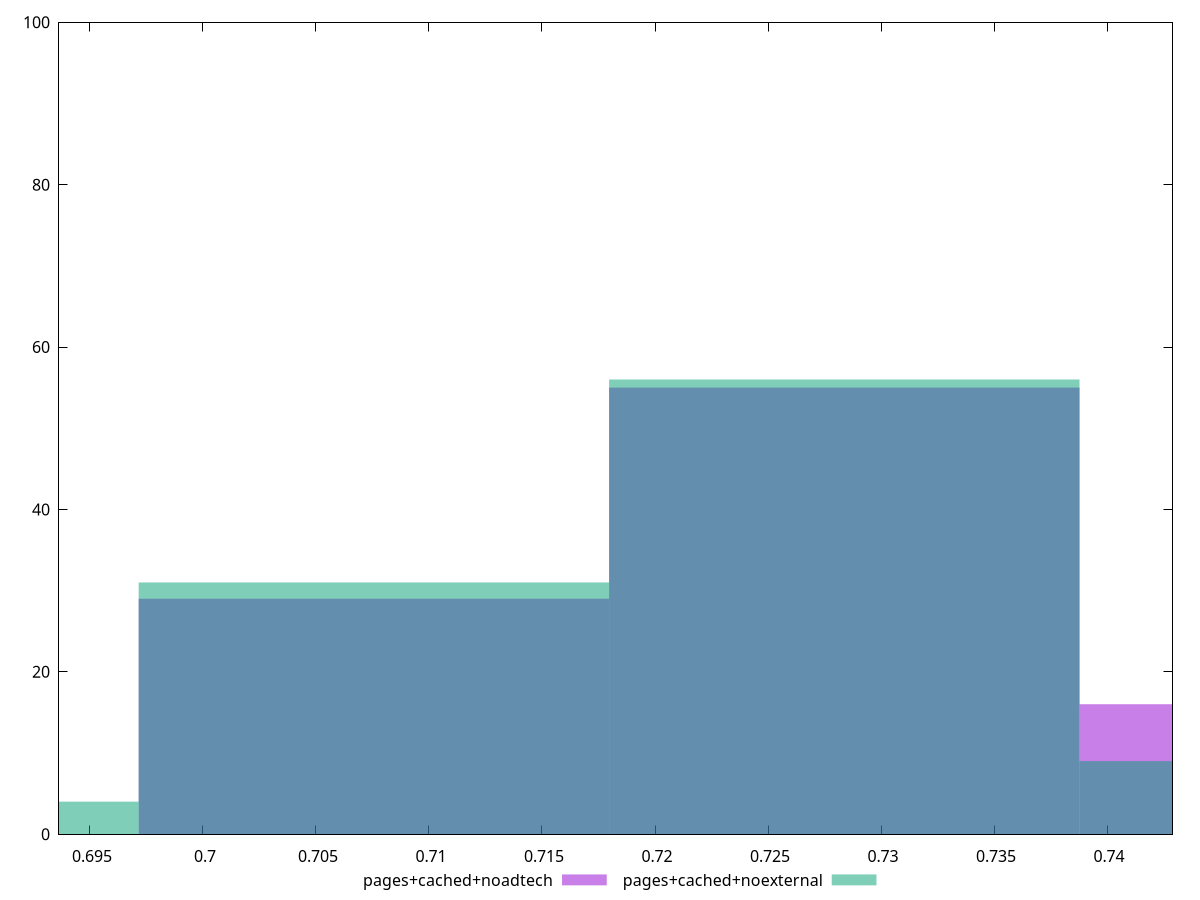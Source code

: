 reset

$pagesCachedNoadtech <<EOF
0.7283742350838284 55
0.7491849275147949 16
0.7075635426528618 29
EOF

$pagesCachedNoexternal <<EOF
0.6867528502218954 4
0.7283742350838284 56
0.7075635426528618 31
0.7491849275147949 9
EOF

set key outside below
set boxwidth 0.020810692430966525
set xrange [0.693633431382311:0.7428927541618515]
set yrange [0:100]
set style fill transparent solid 0.5 noborder
set terminal svg size 640, 500 enhanced background rgb 'white'
set output "report_00007_2020-12-11T15:55:29.892Z/meta/score/comparison/histogram/4_vs_5.svg"

plot $pagesCachedNoadtech title "pages+cached+noadtech" with boxes, \
     $pagesCachedNoexternal title "pages+cached+noexternal" with boxes

reset
